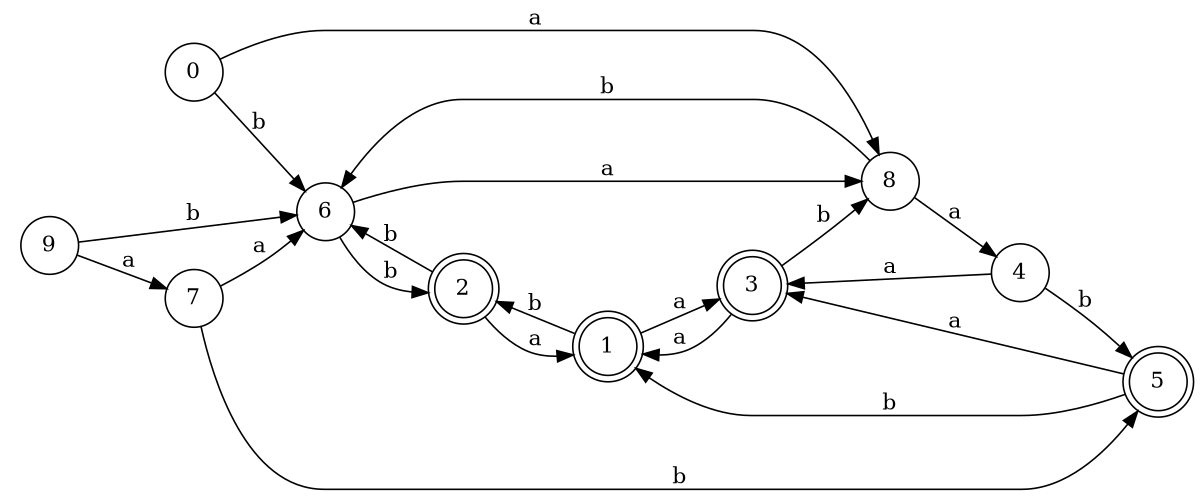 digraph n8_7 {
__start0 [label="" shape="none"];

rankdir=LR;
size="8,5";

s0 [style="filled", color="black", fillcolor="white" shape="circle", label="0"];
s1 [style="rounded,filled", color="black", fillcolor="white" shape="doublecircle", label="1"];
s2 [style="rounded,filled", color="black", fillcolor="white" shape="doublecircle", label="2"];
s3 [style="rounded,filled", color="black", fillcolor="white" shape="doublecircle", label="3"];
s4 [style="filled", color="black", fillcolor="white" shape="circle", label="4"];
s5 [style="rounded,filled", color="black", fillcolor="white" shape="doublecircle", label="5"];
s6 [style="filled", color="black", fillcolor="white" shape="circle", label="6"];
s7 [style="filled", color="black", fillcolor="white" shape="circle", label="7"];
s8 [style="filled", color="black", fillcolor="white" shape="circle", label="8"];
s9 [style="filled", color="black", fillcolor="white" shape="circle", label="9"];
s0 -> s8 [label="a"];
s0 -> s6 [label="b"];
s1 -> s3 [label="a"];
s1 -> s2 [label="b"];
s2 -> s1 [label="a"];
s2 -> s6 [label="b"];
s3 -> s1 [label="a"];
s3 -> s8 [label="b"];
s4 -> s3 [label="a"];
s4 -> s5 [label="b"];
s5 -> s3 [label="a"];
s5 -> s1 [label="b"];
s6 -> s8 [label="a"];
s6 -> s2 [label="b"];
s7 -> s6 [label="a"];
s7 -> s5 [label="b"];
s8 -> s4 [label="a"];
s8 -> s6 [label="b"];
s9 -> s7 [label="a"];
s9 -> s6 [label="b"];

}